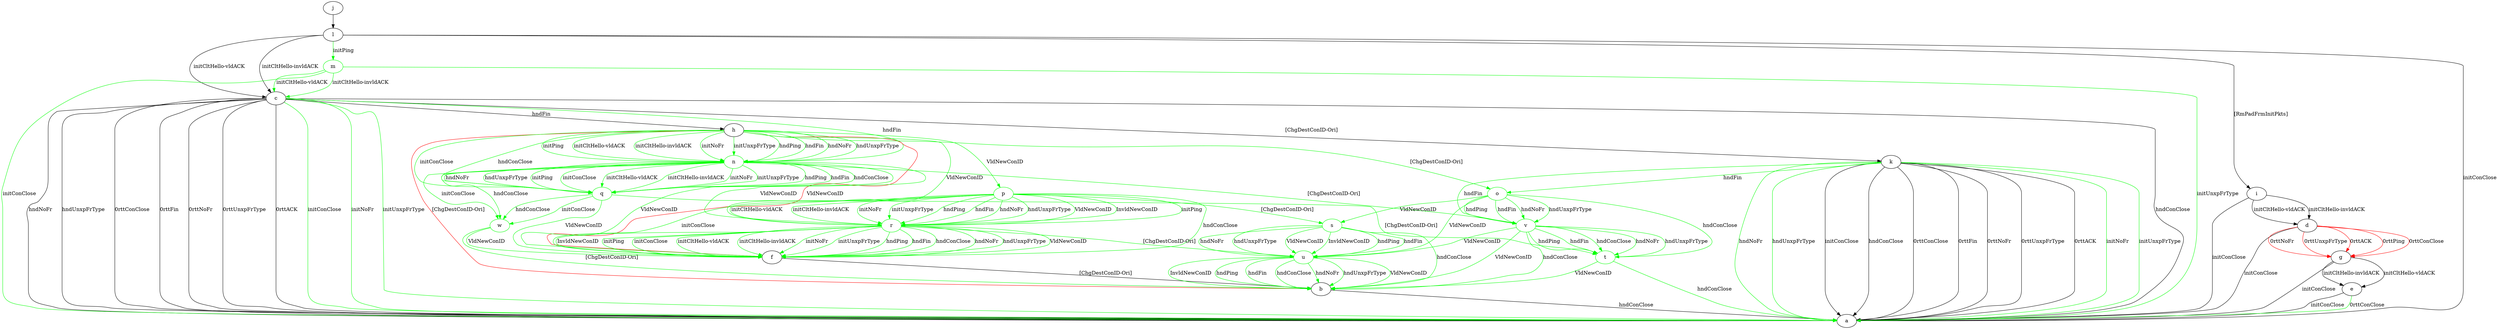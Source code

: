 digraph "" {
	b -> a	[key=0,
		label="hndConClose "];
	c -> a	[key=0,
		label="hndConClose "];
	c -> a	[key=1,
		label="hndNoFr "];
	c -> a	[key=2,
		label="hndUnxpFrType "];
	c -> a	[key=3,
		label="0rttConClose "];
	c -> a	[key=4,
		label="0rttFin "];
	c -> a	[key=5,
		label="0rttNoFr "];
	c -> a	[key=6,
		label="0rttUnxpFrType "];
	c -> a	[key=7,
		label="0rttACK "];
	c -> a	[key=8,
		color=green,
		label="initConClose "];
	c -> a	[key=9,
		color=green,
		label="initNoFr "];
	c -> a	[key=10,
		color=green,
		label="initUnxpFrType "];
	c -> h	[key=0,
		label="hndFin "];
	c -> k	[key=0,
		label="[ChgDestConID-Ori] "];
	n	[color=green];
	c -> n	[key=0,
		color=green,
		label="hndFin "];
	d -> a	[key=0,
		label="initConClose "];
	d -> g	[key=0,
		color=red,
		label="0rttPing "];
	d -> g	[key=1,
		color=red,
		label="0rttConClose "];
	d -> g	[key=2,
		color=red,
		label="0rttNoFr "];
	d -> g	[key=3,
		color=red,
		label="0rttUnxpFrType "];
	d -> g	[key=4,
		color=red,
		label="0rttACK "];
	e -> a	[key=0,
		label="initConClose "];
	e -> a	[key=1,
		color=green,
		label="0rttConClose "];
	f -> b	[key=0,
		label="[ChgDestConID-Ori] "];
	g -> a	[key=0,
		label="initConClose "];
	g -> e	[key=0,
		label="initCltHello-vldACK "];
	g -> e	[key=1,
		label="initCltHello-invldACK "];
	h -> b	[key=0,
		color=red,
		label="[ChgDestConID-Ori] "];
	h -> f	[key=0,
		color=red,
		label="VldNewConID "];
	h -> n	[key=0,
		color=green,
		label="initPing "];
	h -> n	[key=1,
		color=green,
		label="initCltHello-vldACK "];
	h -> n	[key=2,
		color=green,
		label="initCltHello-invldACK "];
	h -> n	[key=3,
		color=green,
		label="initNoFr "];
	h -> n	[key=4,
		color=green,
		label="initUnxpFrType "];
	h -> n	[key=5,
		color=green,
		label="hndPing "];
	h -> n	[key=6,
		color=green,
		label="hndFin "];
	h -> n	[key=7,
		color=green,
		label="hndNoFr "];
	h -> n	[key=8,
		color=green,
		label="hndUnxpFrType "];
	o	[color=green];
	h -> o	[key=0,
		color=green,
		label="[ChgDestConID-Ori] "];
	p	[color=green];
	h -> p	[key=0,
		color=green,
		label="VldNewConID "];
	q	[color=green];
	h -> q	[key=0,
		color=green,
		label="initConClose "];
	h -> q	[key=1,
		color=green,
		label="hndConClose "];
	r	[color=green];
	h -> r	[key=0,
		color=green,
		label="VldNewConID "];
	i -> a	[key=0,
		label="initConClose "];
	i -> d	[key=0,
		label="initCltHello-vldACK "];
	i -> d	[key=1,
		label="initCltHello-invldACK "];
	j -> l	[key=0];
	k -> a	[key=0,
		label="initConClose "];
	k -> a	[key=1,
		label="hndConClose "];
	k -> a	[key=2,
		label="0rttConClose "];
	k -> a	[key=3,
		label="0rttFin "];
	k -> a	[key=4,
		label="0rttNoFr "];
	k -> a	[key=5,
		label="0rttUnxpFrType "];
	k -> a	[key=6,
		label="0rttACK "];
	k -> a	[key=7,
		color=green,
		label="initNoFr "];
	k -> a	[key=8,
		color=green,
		label="initUnxpFrType "];
	k -> a	[key=9,
		color=green,
		label="hndNoFr "];
	k -> a	[key=10,
		color=green,
		label="hndUnxpFrType "];
	k -> o	[key=0,
		color=green,
		label="hndFin "];
	v	[color=green];
	k -> v	[key=0,
		color=green,
		label="hndFin "];
	l -> a	[key=0,
		label="initConClose "];
	l -> c	[key=0,
		label="initCltHello-vldACK "];
	l -> c	[key=1,
		label="initCltHello-invldACK "];
	l -> i	[key=0,
		label="[RmPadFrmInitPkts] "];
	m	[color=green];
	l -> m	[key=0,
		color=green,
		label="initPing "];
	m -> a	[key=0,
		color=green,
		label="initConClose "];
	m -> a	[key=1,
		color=green,
		label="initUnxpFrType "];
	m -> c	[key=0,
		color=green,
		label="initCltHello-vldACK "];
	m -> c	[key=1,
		color=green,
		label="initCltHello-invldACK "];
	n -> f	[key=0,
		color=green,
		label="VldNewConID "];
	n -> q	[key=0,
		color=green,
		label="initPing "];
	n -> q	[key=1,
		color=green,
		label="initConClose "];
	n -> q	[key=2,
		color=green,
		label="initCltHello-vldACK "];
	n -> q	[key=3,
		color=green,
		label="initCltHello-invldACK "];
	n -> q	[key=4,
		color=green,
		label="initNoFr "];
	n -> q	[key=5,
		color=green,
		label="initUnxpFrType "];
	n -> q	[key=6,
		color=green,
		label="hndPing "];
	n -> q	[key=7,
		color=green,
		label="hndFin "];
	n -> q	[key=8,
		color=green,
		label="hndConClose "];
	n -> q	[key=9,
		color=green,
		label="hndNoFr "];
	n -> q	[key=10,
		color=green,
		label="hndUnxpFrType "];
	n -> r	[key=0,
		color=green,
		label="VldNewConID "];
	n -> v	[key=0,
		color=green,
		label="[ChgDestConID-Ori] "];
	w	[color=green];
	n -> w	[key=0,
		color=green,
		label="initConClose "];
	n -> w	[key=1,
		color=green,
		label="hndConClose "];
	s	[color=green];
	o -> s	[key=0,
		color=green,
		label="VldNewConID "];
	t	[color=green];
	o -> t	[key=0,
		color=green,
		label="hndConClose "];
	u	[color=green];
	o -> u	[key=0,
		color=green,
		label="VldNewConID "];
	o -> v	[key=0,
		color=green,
		label="hndPing "];
	o -> v	[key=1,
		color=green,
		label="hndFin "];
	o -> v	[key=2,
		color=green,
		label="hndNoFr "];
	o -> v	[key=3,
		color=green,
		label="hndUnxpFrType "];
	p -> f	[key=0,
		color=green,
		label="initConClose "];
	p -> f	[key=1,
		color=green,
		label="hndConClose "];
	p -> r	[key=0,
		color=green,
		label="initPing "];
	p -> r	[key=1,
		color=green,
		label="initCltHello-vldACK "];
	p -> r	[key=2,
		color=green,
		label="initCltHello-invldACK "];
	p -> r	[key=3,
		color=green,
		label="initNoFr "];
	p -> r	[key=4,
		color=green,
		label="initUnxpFrType "];
	p -> r	[key=5,
		color=green,
		label="hndPing "];
	p -> r	[key=6,
		color=green,
		label="hndFin "];
	p -> r	[key=7,
		color=green,
		label="hndNoFr "];
	p -> r	[key=8,
		color=green,
		label="hndUnxpFrType "];
	p -> r	[key=9,
		color=green,
		label="VldNewConID "];
	p -> r	[key=10,
		color=green,
		label="InvldNewConID "];
	p -> s	[key=0,
		color=green,
		label="[ChgDestConID-Ori] "];
	q -> f	[key=0,
		color=green,
		label="VldNewConID "];
	q -> t	[key=0,
		color=green,
		label="[ChgDestConID-Ori] "];
	q -> w	[key=0,
		color=green,
		label="initConClose "];
	q -> w	[key=1,
		color=green,
		label="hndConClose "];
	r -> f	[key=0,
		color=green,
		label="initPing "];
	r -> f	[key=1,
		color=green,
		label="initConClose "];
	r -> f	[key=2,
		color=green,
		label="initCltHello-vldACK "];
	r -> f	[key=3,
		color=green,
		label="initCltHello-invldACK "];
	r -> f	[key=4,
		color=green,
		label="initNoFr "];
	r -> f	[key=5,
		color=green,
		label="initUnxpFrType "];
	r -> f	[key=6,
		color=green,
		label="hndPing "];
	r -> f	[key=7,
		color=green,
		label="hndFin "];
	r -> f	[key=8,
		color=green,
		label="hndConClose "];
	r -> f	[key=9,
		color=green,
		label="hndNoFr "];
	r -> f	[key=10,
		color=green,
		label="hndUnxpFrType "];
	r -> f	[key=11,
		color=green,
		label="VldNewConID "];
	r -> f	[key=12,
		color=green,
		label="InvldNewConID "];
	r -> u	[key=0,
		color=green,
		label="[ChgDestConID-Ori] "];
	s -> b	[key=0,
		color=green,
		label="hndConClose "];
	s -> u	[key=0,
		color=green,
		label="hndPing "];
	s -> u	[key=1,
		color=green,
		label="hndFin "];
	s -> u	[key=2,
		color=green,
		label="hndNoFr "];
	s -> u	[key=3,
		color=green,
		label="hndUnxpFrType "];
	s -> u	[key=4,
		color=green,
		label="VldNewConID "];
	s -> u	[key=5,
		color=green,
		label="InvldNewConID "];
	t -> a	[key=0,
		color=green,
		label="hndConClose "];
	t -> b	[key=0,
		color=green,
		label="VldNewConID "];
	u -> b	[key=0,
		color=green,
		label="hndPing "];
	u -> b	[key=1,
		color=green,
		label="hndFin "];
	u -> b	[key=2,
		color=green,
		label="hndConClose "];
	u -> b	[key=3,
		color=green,
		label="hndNoFr "];
	u -> b	[key=4,
		color=green,
		label="hndUnxpFrType "];
	u -> b	[key=5,
		color=green,
		label="VldNewConID "];
	u -> b	[key=6,
		color=green,
		label="InvldNewConID "];
	v -> b	[key=0,
		color=green,
		label="hndConClose "];
	v -> b	[key=1,
		color=green,
		label="VldNewConID "];
	v -> t	[key=0,
		color=green,
		label="hndPing "];
	v -> t	[key=1,
		color=green,
		label="hndFin "];
	v -> t	[key=2,
		color=green,
		label="hndConClose "];
	v -> t	[key=3,
		color=green,
		label="hndNoFr "];
	v -> t	[key=4,
		color=green,
		label="hndUnxpFrType "];
	v -> u	[key=0,
		color=green,
		label="VldNewConID "];
	w -> b	[key=0,
		color=green,
		label="[ChgDestConID-Ori] "];
	w -> f	[key=0,
		color=green,
		label="VldNewConID "];
}
